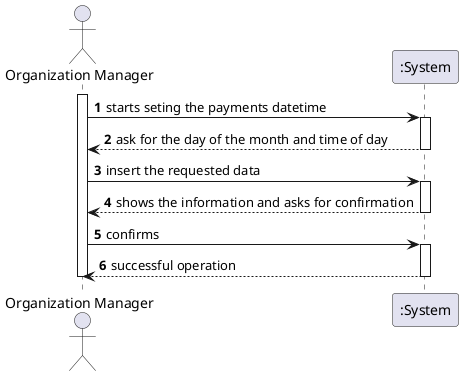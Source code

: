 @startuml
autonumber
actor "Organization Manager" as MNG

activate MNG
MNG -> ":System" : starts seting the payments datetime
activate ":System"
":System" --> MNG : ask for the day of the month and time of day
deactivate ":System"

MNG -> ":System" : insert the requested data
activate ":System"
":System" --> MNG : shows the information and asks for confirmation
deactivate ":System"

MNG -> ":System" : confirms
activate ":System"
":System" --> MNG : successful operation
deactivate ":System"

deactivate MNG
@enduml

